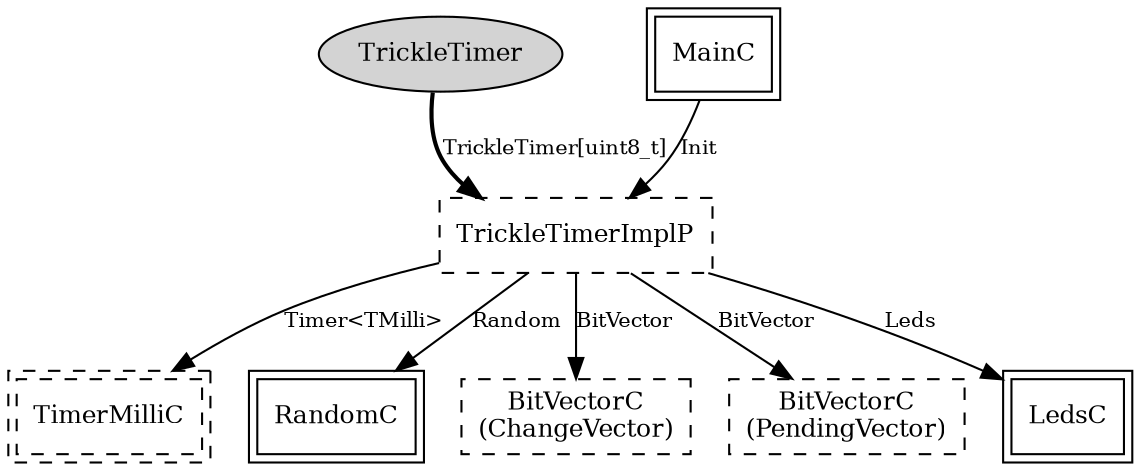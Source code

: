 digraph "tos.lib.net.TrickleTimerMilliC" {
  n0x2ace82bfa5d8 [shape=ellipse, style=filled, label="TrickleTimer", fontsize=12];
  "TrickleTimerMilliC.TrickleTimerImplP" [fontsize=12, shape=box, style=dashed, label="TrickleTimerImplP", URL="../chtml/tos.lib.net.TrickleTimerImplP.html"];
  "TrickleTimerMilliC.TrickleTimerImplP" [fontsize=12, shape=box, style=dashed, label="TrickleTimerImplP", URL="../chtml/tos.lib.net.TrickleTimerImplP.html"];
  "TrickleTimerMilliC.TimerMilliC" [fontsize=12, shape=box,peripheries=2, style=dashed, label="TimerMilliC", URL="../chtml/tos.system.TimerMilliC.html"];
  "TrickleTimerMilliC.TrickleTimerImplP" [fontsize=12, shape=box, style=dashed, label="TrickleTimerImplP", URL="../chtml/tos.lib.net.TrickleTimerImplP.html"];
  "RandomC" [fontsize=12, shape=box,peripheries=2, URL="../chtml/tos.system.RandomC.html"];
  "TrickleTimerMilliC.TrickleTimerImplP" [fontsize=12, shape=box, style=dashed, label="TrickleTimerImplP", URL="../chtml/tos.lib.net.TrickleTimerImplP.html"];
  "TrickleTimerMilliC.ChangeVector" [fontsize=12, shape=box, style=dashed, label="BitVectorC\n(ChangeVector)", URL="../chtml/tos.system.BitVectorC.html"];
  "TrickleTimerMilliC.TrickleTimerImplP" [fontsize=12, shape=box, style=dashed, label="TrickleTimerImplP", URL="../chtml/tos.lib.net.TrickleTimerImplP.html"];
  "TrickleTimerMilliC.PendingVector" [fontsize=12, shape=box, style=dashed, label="BitVectorC\n(PendingVector)", URL="../chtml/tos.system.BitVectorC.html"];
  "TrickleTimerMilliC.TrickleTimerImplP" [fontsize=12, shape=box, style=dashed, label="TrickleTimerImplP", URL="../chtml/tos.lib.net.TrickleTimerImplP.html"];
  "LedsC" [fontsize=12, shape=box,peripheries=2, URL="../chtml/tos.system.LedsC.html"];
  "MainC" [fontsize=12, shape=box,peripheries=2, URL="../chtml/tos.system.MainC.html"];
  "TrickleTimerMilliC.TrickleTimerImplP" [fontsize=12, shape=box, style=dashed, label="TrickleTimerImplP", URL="../chtml/tos.lib.net.TrickleTimerImplP.html"];
  "n0x2ace82bfa5d8" -> "TrickleTimerMilliC.TrickleTimerImplP" [label="TrickleTimer[uint8_t]", style=bold, URL="../ihtml/tos.lib.net.TrickleTimer.html", fontsize=10];
  "TrickleTimerMilliC.TrickleTimerImplP" -> "TrickleTimerMilliC.TimerMilliC" [label="Timer<TMilli>", URL="../ihtml/tos.lib.timer.Timer.html", fontsize=10];
  "TrickleTimerMilliC.TrickleTimerImplP" -> "RandomC" [label="Random", URL="../ihtml/tos.interfaces.Random.html", fontsize=10];
  "TrickleTimerMilliC.TrickleTimerImplP" -> "TrickleTimerMilliC.ChangeVector" [label="BitVector", URL="../ihtml/tos.interfaces.BitVector.html", fontsize=10];
  "TrickleTimerMilliC.TrickleTimerImplP" -> "TrickleTimerMilliC.PendingVector" [label="BitVector", URL="../ihtml/tos.interfaces.BitVector.html", fontsize=10];
  "TrickleTimerMilliC.TrickleTimerImplP" -> "LedsC" [label="Leds", URL="../ihtml/tos.interfaces.Leds.html", fontsize=10];
  "MainC" -> "TrickleTimerMilliC.TrickleTimerImplP" [label="Init", URL="../ihtml/tos.interfaces.Init.html", fontsize=10];
}
